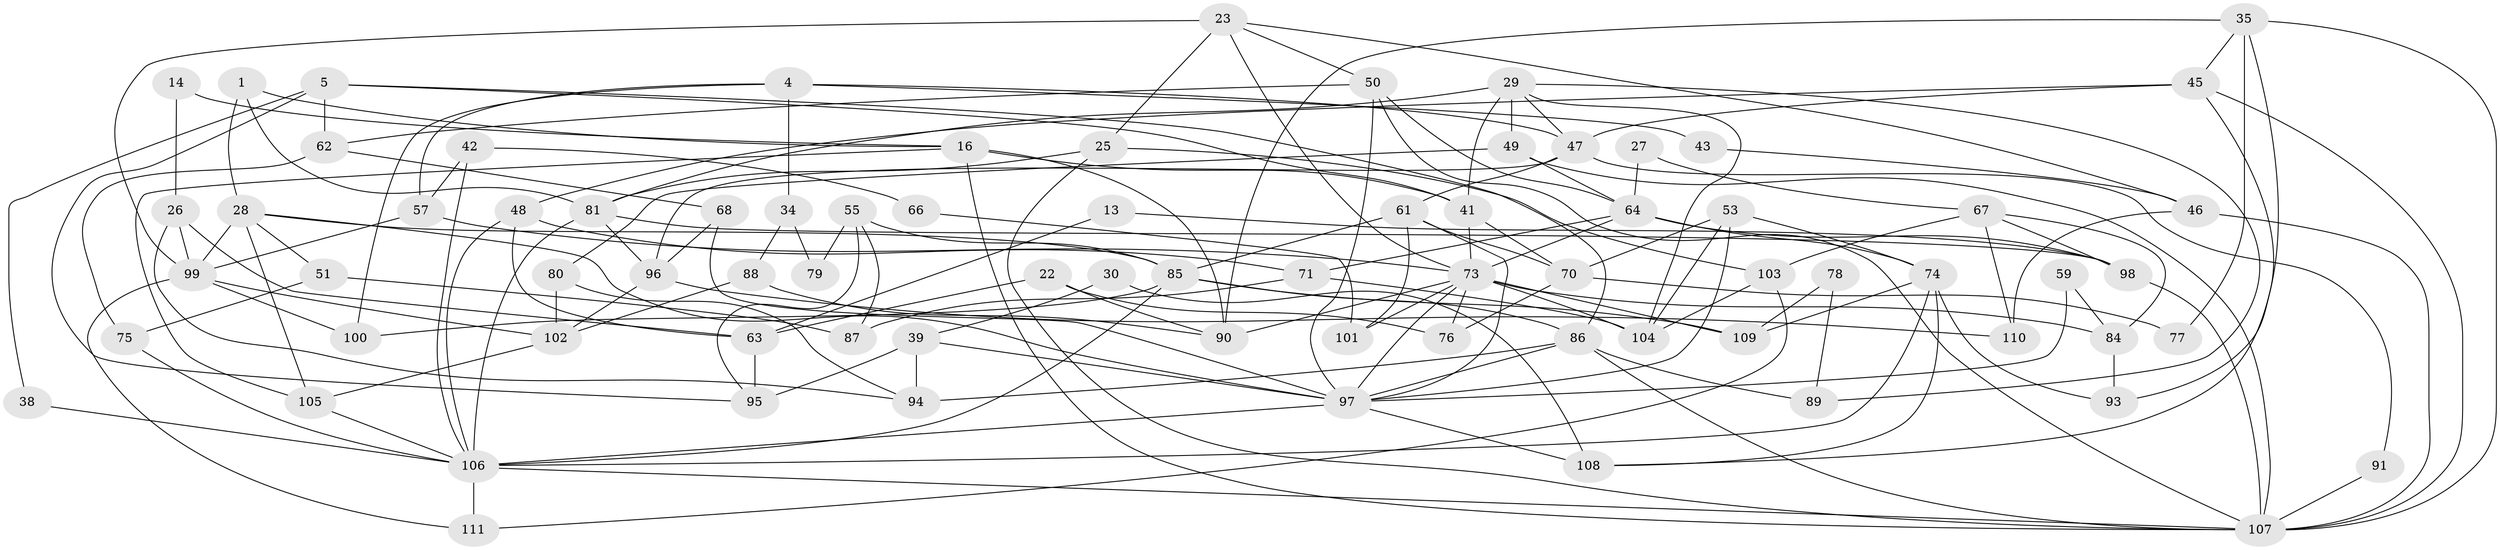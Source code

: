 // original degree distribution, {3: 0.26126126126126126, 4: 0.32432432432432434, 5: 0.17117117117117117, 2: 0.11711711711711711, 6: 0.07207207207207207, 7: 0.036036036036036036, 8: 0.018018018018018018}
// Generated by graph-tools (version 1.1) at 2025/53/03/04/25 21:53:21]
// undirected, 77 vertices, 167 edges
graph export_dot {
graph [start="1"]
  node [color=gray90,style=filled];
  1;
  4;
  5;
  13;
  14;
  16 [super="+9"];
  22;
  23;
  25;
  26;
  27;
  28;
  29 [super="+15"];
  30;
  34;
  35;
  38;
  39;
  41;
  42;
  43;
  45 [super="+7"];
  46;
  47;
  48;
  49;
  50 [super="+44"];
  51;
  53;
  55;
  57 [super="+36"];
  59;
  61 [super="+37"];
  62;
  63 [super="+12"];
  64 [super="+8"];
  66;
  67 [super="+18"];
  68;
  70;
  71;
  73 [super="+69+3"];
  74 [super="+33"];
  75;
  76 [super="+54"];
  77;
  78;
  79;
  80;
  81 [super="+60"];
  84;
  85 [super="+82"];
  86 [super="+65"];
  87;
  88;
  89;
  90 [super="+17"];
  91;
  93;
  94;
  95;
  96;
  97 [super="+24"];
  98 [super="+10"];
  99;
  100;
  101;
  102;
  103;
  104 [super="+31"];
  105 [super="+40"];
  106 [super="+92+72"];
  107 [super="+2+83+56"];
  108;
  109 [super="+52"];
  110;
  111;
  1 -- 81;
  1 -- 28;
  1 -- 16;
  4 -- 47;
  4 -- 100;
  4 -- 34;
  4 -- 43;
  4 -- 57;
  5 -- 41;
  5 -- 95;
  5 -- 38;
  5 -- 62;
  5 -- 86;
  13 -- 63;
  13 -- 98;
  14 -- 26;
  14 -- 16;
  16 -- 41 [weight=2];
  16 -- 90;
  16 -- 105;
  16 -- 107;
  22 -- 76 [weight=2];
  22 -- 63 [weight=2];
  22 -- 90;
  23 -- 73;
  23 -- 99;
  23 -- 25;
  23 -- 46;
  23 -- 50;
  25 -- 103;
  25 -- 107;
  25 -- 81;
  26 -- 94;
  26 -- 99;
  26 -- 63;
  27 -- 67 [weight=2];
  27 -- 64;
  28 -- 105 [weight=2];
  28 -- 51;
  28 -- 85;
  28 -- 97;
  28 -- 99;
  29 -- 47;
  29 -- 49;
  29 -- 41;
  29 -- 81 [weight=2];
  29 -- 89;
  29 -- 104;
  30 -- 108;
  30 -- 39;
  34 -- 88;
  34 -- 79;
  35 -- 107;
  35 -- 45;
  35 -- 77;
  35 -- 93;
  35 -- 90;
  38 -- 106 [weight=2];
  39 -- 97;
  39 -- 95;
  39 -- 94;
  41 -- 70;
  41 -- 73;
  42 -- 66;
  42 -- 57;
  42 -- 106;
  43 -- 46;
  45 -- 108;
  45 -- 48;
  45 -- 47;
  45 -- 107;
  46 -- 110;
  46 -- 107;
  47 -- 96;
  47 -- 91;
  47 -- 61;
  48 -- 63;
  48 -- 71;
  48 -- 106 [weight=2];
  49 -- 64;
  49 -- 80;
  49 -- 107;
  50 -- 62;
  50 -- 64;
  50 -- 97;
  50 -- 107;
  51 -- 75;
  51 -- 87;
  53 -- 70;
  53 -- 104;
  53 -- 74;
  53 -- 97;
  55 -- 87;
  55 -- 79;
  55 -- 95;
  55 -- 85;
  57 -- 99 [weight=2];
  57 -- 73;
  59 -- 84;
  59 -- 97;
  61 -- 97;
  61 -- 70;
  61 -- 85;
  61 -- 101;
  62 -- 68;
  62 -- 75;
  63 -- 95 [weight=2];
  64 -- 73;
  64 -- 98;
  64 -- 71;
  64 -- 74;
  66 -- 101;
  67 -- 110 [weight=2];
  67 -- 84;
  67 -- 98;
  67 -- 103;
  68 -- 97;
  68 -- 96;
  70 -- 76;
  70 -- 77;
  71 -- 87;
  71 -- 104;
  73 -- 76;
  73 -- 101;
  73 -- 109;
  73 -- 97;
  73 -- 104;
  73 -- 84;
  73 -- 90;
  74 -- 93;
  74 -- 109 [weight=2];
  74 -- 108;
  74 -- 106 [weight=2];
  75 -- 106;
  78 -- 89;
  78 -- 109;
  80 -- 102;
  80 -- 94;
  81 -- 96;
  81 -- 98 [weight=2];
  81 -- 106;
  84 -- 93;
  85 -- 86;
  85 -- 106 [weight=2];
  85 -- 100;
  85 -- 109 [weight=2];
  86 -- 89;
  86 -- 94 [weight=2];
  86 -- 97;
  86 -- 107;
  88 -- 90;
  88 -- 102;
  91 -- 107;
  96 -- 102;
  96 -- 110;
  97 -- 106 [weight=2];
  97 -- 108;
  98 -- 107 [weight=2];
  99 -- 100;
  99 -- 102;
  99 -- 111;
  102 -- 105;
  103 -- 104;
  103 -- 111;
  105 -- 106 [weight=2];
  106 -- 107 [weight=2];
  106 -- 111;
}
